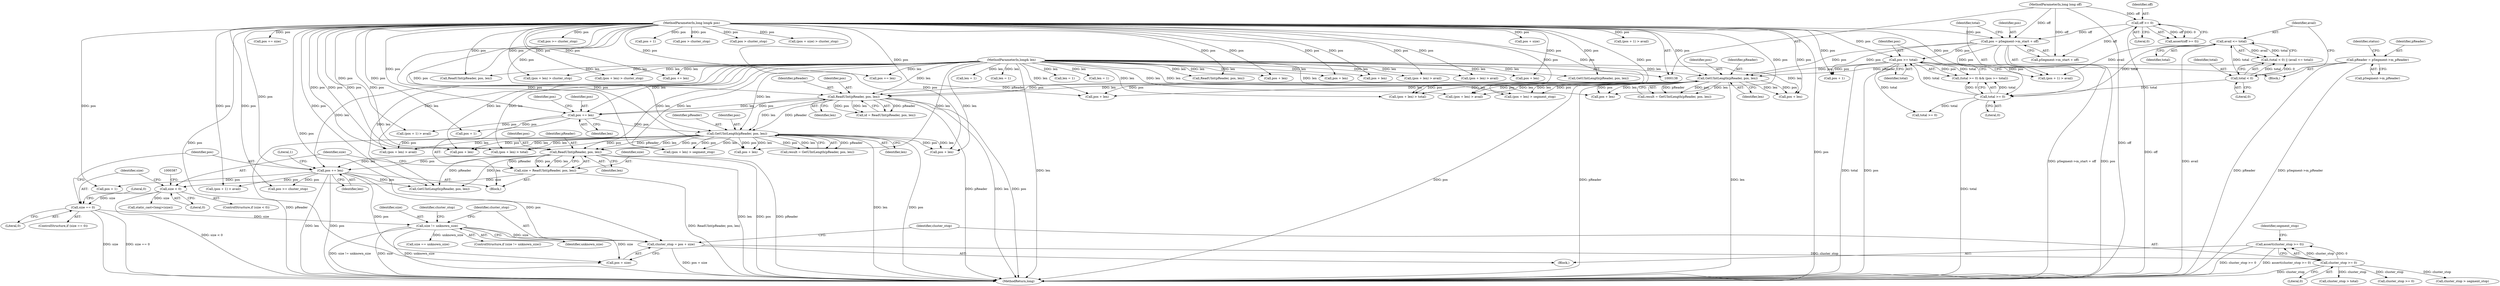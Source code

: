digraph "0_Android_cc274e2abe8b2a6698a5c47d8aa4bb45f1f9538d_24@API" {
"1000410" [label="(Call,assert(cluster_stop >= 0))"];
"1000411" [label="(Call,cluster_stop >= 0)"];
"1000405" [label="(Call,cluster_stop = pos + size)"];
"1000395" [label="(Call,pos += len)"];
"1000377" [label="(Call,ReadUInt(pReader, pos, len))"];
"1000324" [label="(Call,GetUIntLength(pReader, pos, len))"];
"1000288" [label="(Call,ReadUInt(pReader, pos, len))"];
"1000235" [label="(Call,GetUIntLength(pReader, pos, len))"];
"1000150" [label="(Call,pReader = pSegment->m_pReader)"];
"1000141" [label="(MethodParameterIn,long long& pos)"];
"1000179" [label="(Call,pos = pSegment->m_start + off)"];
"1000147" [label="(Call,off >= 0)"];
"1000140" [label="(MethodParameterIn,long long off)"];
"1000191" [label="(Call,pos >= total)"];
"1000188" [label="(Call,total >= 0)"];
"1000176" [label="(Call,avail <= total)"];
"1000173" [label="(Call,total < 0)"];
"1000142" [label="(MethodParameterIn,long& len)"];
"1000307" [label="(Call,pos += len)"];
"1000401" [label="(Call,size != unknown_size)"];
"1000390" [label="(Call,size == 0)"];
"1000382" [label="(Call,size < 0)"];
"1000375" [label="(Call,size = ReadUInt(pReader, pos, len))"];
"1000656" [label="(Call,pos += size)"];
"1000173" [label="(Call,total < 0)"];
"1000179" [label="(Call,pos = pSegment->m_start + off)"];
"1000159" [label="(Identifier,status)"];
"1000141" [label="(MethodParameterIn,long long& pos)"];
"1000143" [label="(Block,)"];
"1000307" [label="(Call,pos += len)"];
"1000383" [label="(Identifier,size)"];
"1000191" [label="(Call,pos >= total)"];
"1000669" [label="(MethodReturn,long)"];
"1000150" [label="(Call,pReader = pSegment->m_pReader)"];
"1000485" [label="(Call,pos + len)"];
"1000324" [label="(Call,GetUIntLength(pReader, pos, len))"];
"1000311" [label="(Call,(pos + 1) > avail)"];
"1000140" [label="(MethodParameterIn,long long off)"];
"1000594" [label="(Call,ReadUInt(pReader, pos, len))"];
"1000404" [label="(Block,)"];
"1000378" [label="(Identifier,pReader)"];
"1000484" [label="(Call,(pos + len) > cluster_stop)"];
"1000410" [label="(Call,assert(cluster_stop >= 0))"];
"1000399" [label="(Literal,1)"];
"1000187" [label="(Call,(total >= 0) && (pos >= total))"];
"1000417" [label="(Identifier,segment_stop)"];
"1000400" [label="(ControlStructure,if (size != unknown_size))"];
"1000461" [label="(Call,GetUIntLength(pReader, pos, len))"];
"1000407" [label="(Call,pos + size)"];
"1000147" [label="(Call,off >= 0)"];
"1000406" [label="(Identifier,cluster_stop)"];
"1000576" [label="(Call,(pos + len) > cluster_stop)"];
"1000606" [label="(Call,pos += len)"];
"1000348" [label="(Call,pos + len)"];
"1000317" [label="(Call,len = 1)"];
"1000178" [label="(Identifier,total)"];
"1000546" [label="(Call,len = 1)"];
"1000193" [label="(Identifier,total)"];
"1000288" [label="(Call,ReadUInt(pReader, pos, len))"];
"1000413" [label="(Literal,0)"];
"1000395" [label="(Call,pos += len)"];
"1000391" [label="(Identifier,size)"];
"1000221" [label="(Call,(pos + 1) > avail)"];
"1000534" [label="(Call,pos >= cluster_stop)"];
"1000502" [label="(Call,ReadUInt(pReader, pos, len))"];
"1000175" [label="(Literal,0)"];
"1000325" [label="(Identifier,pReader)"];
"1000190" [label="(Literal,0)"];
"1000181" [label="(Call,pSegment->m_start + off)"];
"1000322" [label="(Call,result = GetUIntLength(pReader, pos, len))"];
"1000367" [label="(Call,(pos + len) > avail)"];
"1000259" [label="(Call,pos + len)"];
"1000402" [label="(Identifier,size)"];
"1000271" [label="(Call,pos + len)"];
"1000394" [label="(Literal,0)"];
"1000192" [label="(Identifier,pos)"];
"1000403" [label="(Identifier,unknown_size)"];
"1000381" [label="(ControlStructure,if (size < 0))"];
"1000382" [label="(Call,size < 0)"];
"1000396" [label="(Identifier,pos)"];
"1000236" [label="(Identifier,pReader)"];
"1000148" [label="(Identifier,off)"];
"1000270" [label="(Call,(pos + len) > total)"];
"1000541" [label="(Call,pos + 1)"];
"1000267" [label="(Call,total >= 0)"];
"1000664" [label="(Call,pos > cluster_stop)"];
"1000627" [label="(Call,size == unknown_size)"];
"1000233" [label="(Call,result = GetUIntLength(pReader, pos, len))"];
"1000309" [label="(Identifier,len)"];
"1000151" [label="(Identifier,pReader)"];
"1000237" [label="(Identifier,pos)"];
"1000189" [label="(Identifier,total)"];
"1000308" [label="(Identifier,pos)"];
"1000377" [label="(Call,ReadUInt(pReader, pos, len))"];
"1000453" [label="(Call,len = 1)"];
"1000614" [label="(Call,pos > cluster_stop)"];
"1000376" [label="(Identifier,size)"];
"1000637" [label="(Call,(pos + size) > cluster_stop)"];
"1000327" [label="(Identifier,len)"];
"1000412" [label="(Identifier,cluster_stop)"];
"1000392" [label="(Literal,0)"];
"1000359" [label="(Call,(pos + len) > total)"];
"1000577" [label="(Call,pos + len)"];
"1000177" [label="(Identifier,avail)"];
"1000390" [label="(Call,size == 0)"];
"1000347" [label="(Call,(pos + len) > segment_stop)"];
"1000379" [label="(Identifier,pos)"];
"1000290" [label="(Identifier,pos)"];
"1000238" [label="(Identifier,len)"];
"1000526" [label="(Call,pos += len)"];
"1000429" [label="(Call,cluster_stop > total)"];
"1000180" [label="(Identifier,pos)"];
"1000146" [label="(Call,assert(off >= 0))"];
"1000585" [label="(Call,pos + len)"];
"1000380" [label="(Identifier,len)"];
"1000360" [label="(Call,pos + len)"];
"1000439" [label="(Identifier,cluster_stop)"];
"1000493" [label="(Call,pos + len)"];
"1000441" [label="(Call,pos >= cluster_stop)"];
"1000235" [label="(Call,GetUIntLength(pReader, pos, len))"];
"1000401" [label="(Call,size != unknown_size)"];
"1000289" [label="(Identifier,pReader)"];
"1000389" [label="(ControlStructure,if (size == 0))"];
"1000411" [label="(Call,cluster_stop >= 0)"];
"1000219" [label="(Block,)"];
"1000492" [label="(Call,(pos + len) > avail)"];
"1000172" [label="(Call,(total < 0) || (avail <= total))"];
"1000375" [label="(Call,size = ReadUInt(pReader, pos, len))"];
"1000152" [label="(Call,pSegment->m_pReader)"];
"1000313" [label="(Identifier,pos)"];
"1000174" [label="(Identifier,total)"];
"1000326" [label="(Identifier,pos)"];
"1000368" [label="(Call,pos + len)"];
"1000638" [label="(Call,pos + size)"];
"1000386" [label="(Call,static_cast<long>(size))"];
"1000584" [label="(Call,(pos + len) > avail)"];
"1000447" [label="(Call,(pos + 1) > avail)"];
"1000176" [label="(Call,avail <= total)"];
"1000279" [label="(Call,pos + len)"];
"1000540" [label="(Call,(pos + 1) > avail)"];
"1000384" [label="(Literal,0)"];
"1000397" [label="(Identifier,len)"];
"1000405" [label="(Call,cluster_stop = pos + size)"];
"1000188" [label="(Call,total >= 0)"];
"1000222" [label="(Call,pos + 1)"];
"1000438" [label="(Call,cluster_stop >= 0)"];
"1000278" [label="(Call,(pos + len) > avail)"];
"1000419" [label="(Call,cluster_stop > segment_stop)"];
"1000258" [label="(Call,(pos + len) > segment_stop)"];
"1000149" [label="(Literal,0)"];
"1000553" [label="(Call,GetUIntLength(pReader, pos, len))"];
"1000286" [label="(Call,id = ReadUInt(pReader, pos, len))"];
"1000291" [label="(Identifier,len)"];
"1000142" [label="(MethodParameterIn,long& len)"];
"1000312" [label="(Call,pos + 1)"];
"1000227" [label="(Call,len = 1)"];
"1000448" [label="(Call,pos + 1)"];
"1000410" -> "1000404"  [label="AST: "];
"1000410" -> "1000411"  [label="CFG: "];
"1000411" -> "1000410"  [label="AST: "];
"1000417" -> "1000410"  [label="CFG: "];
"1000410" -> "1000669"  [label="DDG: cluster_stop >= 0"];
"1000410" -> "1000669"  [label="DDG: assert(cluster_stop >= 0)"];
"1000411" -> "1000410"  [label="DDG: cluster_stop"];
"1000411" -> "1000410"  [label="DDG: 0"];
"1000411" -> "1000413"  [label="CFG: "];
"1000412" -> "1000411"  [label="AST: "];
"1000413" -> "1000411"  [label="AST: "];
"1000411" -> "1000669"  [label="DDG: cluster_stop"];
"1000405" -> "1000411"  [label="DDG: cluster_stop"];
"1000411" -> "1000419"  [label="DDG: cluster_stop"];
"1000411" -> "1000429"  [label="DDG: cluster_stop"];
"1000411" -> "1000438"  [label="DDG: cluster_stop"];
"1000405" -> "1000404"  [label="AST: "];
"1000405" -> "1000407"  [label="CFG: "];
"1000406" -> "1000405"  [label="AST: "];
"1000407" -> "1000405"  [label="AST: "];
"1000412" -> "1000405"  [label="CFG: "];
"1000405" -> "1000669"  [label="DDG: pos + size"];
"1000395" -> "1000405"  [label="DDG: pos"];
"1000141" -> "1000405"  [label="DDG: pos"];
"1000401" -> "1000405"  [label="DDG: size"];
"1000395" -> "1000219"  [label="AST: "];
"1000395" -> "1000397"  [label="CFG: "];
"1000396" -> "1000395"  [label="AST: "];
"1000397" -> "1000395"  [label="AST: "];
"1000399" -> "1000395"  [label="CFG: "];
"1000395" -> "1000669"  [label="DDG: pos"];
"1000395" -> "1000669"  [label="DDG: len"];
"1000377" -> "1000395"  [label="DDG: len"];
"1000377" -> "1000395"  [label="DDG: pos"];
"1000142" -> "1000395"  [label="DDG: len"];
"1000141" -> "1000395"  [label="DDG: pos"];
"1000395" -> "1000407"  [label="DDG: pos"];
"1000395" -> "1000441"  [label="DDG: pos"];
"1000395" -> "1000447"  [label="DDG: pos"];
"1000395" -> "1000448"  [label="DDG: pos"];
"1000395" -> "1000461"  [label="DDG: pos"];
"1000377" -> "1000375"  [label="AST: "];
"1000377" -> "1000380"  [label="CFG: "];
"1000378" -> "1000377"  [label="AST: "];
"1000379" -> "1000377"  [label="AST: "];
"1000380" -> "1000377"  [label="AST: "];
"1000375" -> "1000377"  [label="CFG: "];
"1000377" -> "1000669"  [label="DDG: len"];
"1000377" -> "1000669"  [label="DDG: pos"];
"1000377" -> "1000669"  [label="DDG: pReader"];
"1000377" -> "1000375"  [label="DDG: pReader"];
"1000377" -> "1000375"  [label="DDG: pos"];
"1000377" -> "1000375"  [label="DDG: len"];
"1000324" -> "1000377"  [label="DDG: pReader"];
"1000324" -> "1000377"  [label="DDG: pos"];
"1000324" -> "1000377"  [label="DDG: len"];
"1000141" -> "1000377"  [label="DDG: pos"];
"1000142" -> "1000377"  [label="DDG: len"];
"1000377" -> "1000461"  [label="DDG: pReader"];
"1000377" -> "1000461"  [label="DDG: len"];
"1000324" -> "1000322"  [label="AST: "];
"1000324" -> "1000327"  [label="CFG: "];
"1000325" -> "1000324"  [label="AST: "];
"1000326" -> "1000324"  [label="AST: "];
"1000327" -> "1000324"  [label="AST: "];
"1000322" -> "1000324"  [label="CFG: "];
"1000324" -> "1000669"  [label="DDG: pos"];
"1000324" -> "1000669"  [label="DDG: pReader"];
"1000324" -> "1000669"  [label="DDG: len"];
"1000324" -> "1000322"  [label="DDG: pReader"];
"1000324" -> "1000322"  [label="DDG: pos"];
"1000324" -> "1000322"  [label="DDG: len"];
"1000288" -> "1000324"  [label="DDG: pReader"];
"1000288" -> "1000324"  [label="DDG: len"];
"1000141" -> "1000324"  [label="DDG: pos"];
"1000307" -> "1000324"  [label="DDG: pos"];
"1000142" -> "1000324"  [label="DDG: len"];
"1000324" -> "1000347"  [label="DDG: pos"];
"1000324" -> "1000347"  [label="DDG: len"];
"1000324" -> "1000348"  [label="DDG: pos"];
"1000324" -> "1000348"  [label="DDG: len"];
"1000324" -> "1000359"  [label="DDG: pos"];
"1000324" -> "1000359"  [label="DDG: len"];
"1000324" -> "1000360"  [label="DDG: pos"];
"1000324" -> "1000360"  [label="DDG: len"];
"1000324" -> "1000367"  [label="DDG: pos"];
"1000324" -> "1000367"  [label="DDG: len"];
"1000324" -> "1000368"  [label="DDG: pos"];
"1000324" -> "1000368"  [label="DDG: len"];
"1000288" -> "1000286"  [label="AST: "];
"1000288" -> "1000291"  [label="CFG: "];
"1000289" -> "1000288"  [label="AST: "];
"1000290" -> "1000288"  [label="AST: "];
"1000291" -> "1000288"  [label="AST: "];
"1000286" -> "1000288"  [label="CFG: "];
"1000288" -> "1000669"  [label="DDG: len"];
"1000288" -> "1000669"  [label="DDG: pos"];
"1000288" -> "1000669"  [label="DDG: pReader"];
"1000288" -> "1000286"  [label="DDG: pReader"];
"1000288" -> "1000286"  [label="DDG: pos"];
"1000288" -> "1000286"  [label="DDG: len"];
"1000235" -> "1000288"  [label="DDG: pReader"];
"1000235" -> "1000288"  [label="DDG: pos"];
"1000235" -> "1000288"  [label="DDG: len"];
"1000141" -> "1000288"  [label="DDG: pos"];
"1000142" -> "1000288"  [label="DDG: len"];
"1000288" -> "1000307"  [label="DDG: len"];
"1000288" -> "1000307"  [label="DDG: pos"];
"1000235" -> "1000233"  [label="AST: "];
"1000235" -> "1000238"  [label="CFG: "];
"1000236" -> "1000235"  [label="AST: "];
"1000237" -> "1000235"  [label="AST: "];
"1000238" -> "1000235"  [label="AST: "];
"1000233" -> "1000235"  [label="CFG: "];
"1000235" -> "1000669"  [label="DDG: pos"];
"1000235" -> "1000669"  [label="DDG: pReader"];
"1000235" -> "1000669"  [label="DDG: len"];
"1000235" -> "1000233"  [label="DDG: pReader"];
"1000235" -> "1000233"  [label="DDG: pos"];
"1000235" -> "1000233"  [label="DDG: len"];
"1000150" -> "1000235"  [label="DDG: pReader"];
"1000141" -> "1000235"  [label="DDG: pos"];
"1000179" -> "1000235"  [label="DDG: pos"];
"1000191" -> "1000235"  [label="DDG: pos"];
"1000142" -> "1000235"  [label="DDG: len"];
"1000235" -> "1000258"  [label="DDG: pos"];
"1000235" -> "1000258"  [label="DDG: len"];
"1000235" -> "1000259"  [label="DDG: pos"];
"1000235" -> "1000259"  [label="DDG: len"];
"1000235" -> "1000270"  [label="DDG: pos"];
"1000235" -> "1000270"  [label="DDG: len"];
"1000235" -> "1000271"  [label="DDG: pos"];
"1000235" -> "1000271"  [label="DDG: len"];
"1000235" -> "1000278"  [label="DDG: pos"];
"1000235" -> "1000278"  [label="DDG: len"];
"1000235" -> "1000279"  [label="DDG: pos"];
"1000235" -> "1000279"  [label="DDG: len"];
"1000150" -> "1000143"  [label="AST: "];
"1000150" -> "1000152"  [label="CFG: "];
"1000151" -> "1000150"  [label="AST: "];
"1000152" -> "1000150"  [label="AST: "];
"1000159" -> "1000150"  [label="CFG: "];
"1000150" -> "1000669"  [label="DDG: pReader"];
"1000150" -> "1000669"  [label="DDG: pSegment->m_pReader"];
"1000141" -> "1000138"  [label="AST: "];
"1000141" -> "1000669"  [label="DDG: pos"];
"1000141" -> "1000179"  [label="DDG: pos"];
"1000141" -> "1000191"  [label="DDG: pos"];
"1000141" -> "1000221"  [label="DDG: pos"];
"1000141" -> "1000222"  [label="DDG: pos"];
"1000141" -> "1000258"  [label="DDG: pos"];
"1000141" -> "1000259"  [label="DDG: pos"];
"1000141" -> "1000270"  [label="DDG: pos"];
"1000141" -> "1000271"  [label="DDG: pos"];
"1000141" -> "1000278"  [label="DDG: pos"];
"1000141" -> "1000279"  [label="DDG: pos"];
"1000141" -> "1000307"  [label="DDG: pos"];
"1000141" -> "1000311"  [label="DDG: pos"];
"1000141" -> "1000312"  [label="DDG: pos"];
"1000141" -> "1000347"  [label="DDG: pos"];
"1000141" -> "1000348"  [label="DDG: pos"];
"1000141" -> "1000359"  [label="DDG: pos"];
"1000141" -> "1000360"  [label="DDG: pos"];
"1000141" -> "1000367"  [label="DDG: pos"];
"1000141" -> "1000368"  [label="DDG: pos"];
"1000141" -> "1000407"  [label="DDG: pos"];
"1000141" -> "1000441"  [label="DDG: pos"];
"1000141" -> "1000447"  [label="DDG: pos"];
"1000141" -> "1000448"  [label="DDG: pos"];
"1000141" -> "1000461"  [label="DDG: pos"];
"1000141" -> "1000484"  [label="DDG: pos"];
"1000141" -> "1000485"  [label="DDG: pos"];
"1000141" -> "1000492"  [label="DDG: pos"];
"1000141" -> "1000493"  [label="DDG: pos"];
"1000141" -> "1000502"  [label="DDG: pos"];
"1000141" -> "1000526"  [label="DDG: pos"];
"1000141" -> "1000534"  [label="DDG: pos"];
"1000141" -> "1000540"  [label="DDG: pos"];
"1000141" -> "1000541"  [label="DDG: pos"];
"1000141" -> "1000553"  [label="DDG: pos"];
"1000141" -> "1000576"  [label="DDG: pos"];
"1000141" -> "1000577"  [label="DDG: pos"];
"1000141" -> "1000584"  [label="DDG: pos"];
"1000141" -> "1000585"  [label="DDG: pos"];
"1000141" -> "1000594"  [label="DDG: pos"];
"1000141" -> "1000606"  [label="DDG: pos"];
"1000141" -> "1000614"  [label="DDG: pos"];
"1000141" -> "1000637"  [label="DDG: pos"];
"1000141" -> "1000638"  [label="DDG: pos"];
"1000141" -> "1000656"  [label="DDG: pos"];
"1000141" -> "1000664"  [label="DDG: pos"];
"1000179" -> "1000143"  [label="AST: "];
"1000179" -> "1000181"  [label="CFG: "];
"1000180" -> "1000179"  [label="AST: "];
"1000181" -> "1000179"  [label="AST: "];
"1000189" -> "1000179"  [label="CFG: "];
"1000179" -> "1000669"  [label="DDG: pSegment->m_start + off"];
"1000179" -> "1000669"  [label="DDG: pos"];
"1000147" -> "1000179"  [label="DDG: off"];
"1000140" -> "1000179"  [label="DDG: off"];
"1000179" -> "1000191"  [label="DDG: pos"];
"1000179" -> "1000221"  [label="DDG: pos"];
"1000179" -> "1000222"  [label="DDG: pos"];
"1000147" -> "1000146"  [label="AST: "];
"1000147" -> "1000149"  [label="CFG: "];
"1000148" -> "1000147"  [label="AST: "];
"1000149" -> "1000147"  [label="AST: "];
"1000146" -> "1000147"  [label="CFG: "];
"1000147" -> "1000669"  [label="DDG: off"];
"1000147" -> "1000146"  [label="DDG: off"];
"1000147" -> "1000146"  [label="DDG: 0"];
"1000140" -> "1000147"  [label="DDG: off"];
"1000147" -> "1000181"  [label="DDG: off"];
"1000140" -> "1000138"  [label="AST: "];
"1000140" -> "1000669"  [label="DDG: off"];
"1000140" -> "1000181"  [label="DDG: off"];
"1000191" -> "1000187"  [label="AST: "];
"1000191" -> "1000193"  [label="CFG: "];
"1000192" -> "1000191"  [label="AST: "];
"1000193" -> "1000191"  [label="AST: "];
"1000187" -> "1000191"  [label="CFG: "];
"1000191" -> "1000669"  [label="DDG: total"];
"1000191" -> "1000669"  [label="DDG: pos"];
"1000191" -> "1000187"  [label="DDG: pos"];
"1000191" -> "1000187"  [label="DDG: total"];
"1000188" -> "1000191"  [label="DDG: total"];
"1000191" -> "1000221"  [label="DDG: pos"];
"1000191" -> "1000222"  [label="DDG: pos"];
"1000191" -> "1000267"  [label="DDG: total"];
"1000188" -> "1000187"  [label="AST: "];
"1000188" -> "1000190"  [label="CFG: "];
"1000189" -> "1000188"  [label="AST: "];
"1000190" -> "1000188"  [label="AST: "];
"1000192" -> "1000188"  [label="CFG: "];
"1000187" -> "1000188"  [label="CFG: "];
"1000188" -> "1000669"  [label="DDG: total"];
"1000188" -> "1000187"  [label="DDG: total"];
"1000188" -> "1000187"  [label="DDG: 0"];
"1000176" -> "1000188"  [label="DDG: total"];
"1000173" -> "1000188"  [label="DDG: total"];
"1000188" -> "1000267"  [label="DDG: total"];
"1000176" -> "1000172"  [label="AST: "];
"1000176" -> "1000178"  [label="CFG: "];
"1000177" -> "1000176"  [label="AST: "];
"1000178" -> "1000176"  [label="AST: "];
"1000172" -> "1000176"  [label="CFG: "];
"1000176" -> "1000669"  [label="DDG: avail"];
"1000176" -> "1000172"  [label="DDG: avail"];
"1000176" -> "1000172"  [label="DDG: total"];
"1000173" -> "1000176"  [label="DDG: total"];
"1000176" -> "1000221"  [label="DDG: avail"];
"1000173" -> "1000172"  [label="AST: "];
"1000173" -> "1000175"  [label="CFG: "];
"1000174" -> "1000173"  [label="AST: "];
"1000175" -> "1000173"  [label="AST: "];
"1000177" -> "1000173"  [label="CFG: "];
"1000172" -> "1000173"  [label="CFG: "];
"1000173" -> "1000172"  [label="DDG: total"];
"1000173" -> "1000172"  [label="DDG: 0"];
"1000142" -> "1000138"  [label="AST: "];
"1000142" -> "1000669"  [label="DDG: len"];
"1000142" -> "1000227"  [label="DDG: len"];
"1000142" -> "1000258"  [label="DDG: len"];
"1000142" -> "1000259"  [label="DDG: len"];
"1000142" -> "1000270"  [label="DDG: len"];
"1000142" -> "1000271"  [label="DDG: len"];
"1000142" -> "1000278"  [label="DDG: len"];
"1000142" -> "1000279"  [label="DDG: len"];
"1000142" -> "1000307"  [label="DDG: len"];
"1000142" -> "1000317"  [label="DDG: len"];
"1000142" -> "1000347"  [label="DDG: len"];
"1000142" -> "1000348"  [label="DDG: len"];
"1000142" -> "1000359"  [label="DDG: len"];
"1000142" -> "1000360"  [label="DDG: len"];
"1000142" -> "1000367"  [label="DDG: len"];
"1000142" -> "1000368"  [label="DDG: len"];
"1000142" -> "1000453"  [label="DDG: len"];
"1000142" -> "1000461"  [label="DDG: len"];
"1000142" -> "1000484"  [label="DDG: len"];
"1000142" -> "1000485"  [label="DDG: len"];
"1000142" -> "1000492"  [label="DDG: len"];
"1000142" -> "1000493"  [label="DDG: len"];
"1000142" -> "1000502"  [label="DDG: len"];
"1000142" -> "1000526"  [label="DDG: len"];
"1000142" -> "1000546"  [label="DDG: len"];
"1000142" -> "1000553"  [label="DDG: len"];
"1000142" -> "1000576"  [label="DDG: len"];
"1000142" -> "1000577"  [label="DDG: len"];
"1000142" -> "1000584"  [label="DDG: len"];
"1000142" -> "1000585"  [label="DDG: len"];
"1000142" -> "1000594"  [label="DDG: len"];
"1000142" -> "1000606"  [label="DDG: len"];
"1000307" -> "1000219"  [label="AST: "];
"1000307" -> "1000309"  [label="CFG: "];
"1000308" -> "1000307"  [label="AST: "];
"1000309" -> "1000307"  [label="AST: "];
"1000313" -> "1000307"  [label="CFG: "];
"1000307" -> "1000311"  [label="DDG: pos"];
"1000307" -> "1000312"  [label="DDG: pos"];
"1000401" -> "1000400"  [label="AST: "];
"1000401" -> "1000403"  [label="CFG: "];
"1000402" -> "1000401"  [label="AST: "];
"1000403" -> "1000401"  [label="AST: "];
"1000406" -> "1000401"  [label="CFG: "];
"1000439" -> "1000401"  [label="CFG: "];
"1000401" -> "1000669"  [label="DDG: size != unknown_size"];
"1000401" -> "1000669"  [label="DDG: size"];
"1000401" -> "1000669"  [label="DDG: unknown_size"];
"1000390" -> "1000401"  [label="DDG: size"];
"1000401" -> "1000407"  [label="DDG: size"];
"1000401" -> "1000627"  [label="DDG: unknown_size"];
"1000390" -> "1000389"  [label="AST: "];
"1000390" -> "1000392"  [label="CFG: "];
"1000391" -> "1000390"  [label="AST: "];
"1000392" -> "1000390"  [label="AST: "];
"1000394" -> "1000390"  [label="CFG: "];
"1000396" -> "1000390"  [label="CFG: "];
"1000390" -> "1000669"  [label="DDG: size == 0"];
"1000390" -> "1000669"  [label="DDG: size"];
"1000382" -> "1000390"  [label="DDG: size"];
"1000382" -> "1000381"  [label="AST: "];
"1000382" -> "1000384"  [label="CFG: "];
"1000383" -> "1000382"  [label="AST: "];
"1000384" -> "1000382"  [label="AST: "];
"1000387" -> "1000382"  [label="CFG: "];
"1000391" -> "1000382"  [label="CFG: "];
"1000382" -> "1000669"  [label="DDG: size < 0"];
"1000375" -> "1000382"  [label="DDG: size"];
"1000382" -> "1000386"  [label="DDG: size"];
"1000375" -> "1000219"  [label="AST: "];
"1000376" -> "1000375"  [label="AST: "];
"1000383" -> "1000375"  [label="CFG: "];
"1000375" -> "1000669"  [label="DDG: ReadUInt(pReader, pos, len)"];
}

